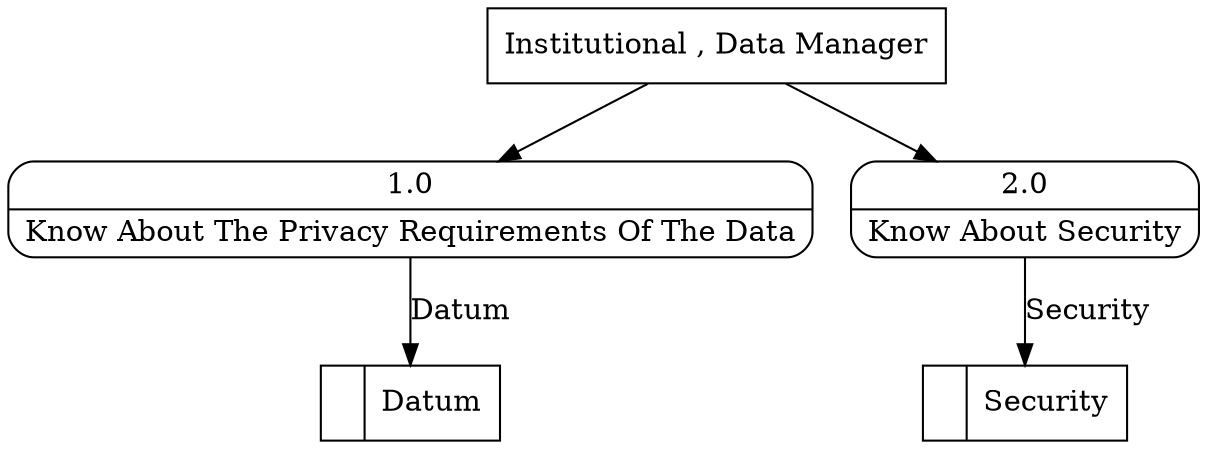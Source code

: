 digraph dfd2{ 
node[shape=record]
200 [label="<f0>  |<f1> Datum " ];
201 [label="<f0>  |<f1> Security " ];
202 [label="Institutional , Data Manager" shape=box];
203 [label="{<f0> 1.0|<f1> Know About The Privacy Requirements Of The Data }" shape=Mrecord];
204 [label="{<f0> 2.0|<f1> Know About Security }" shape=Mrecord];
202 -> 203
202 -> 204
203 -> 200 [label="Datum"]
204 -> 201 [label="Security"]
}